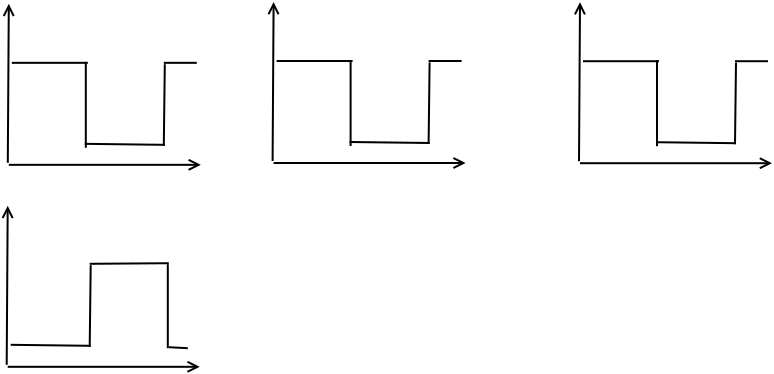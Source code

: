 <?xml version="1.0" encoding="UTF-8"?>
<dia:diagram xmlns:dia="http://www.lysator.liu.se/~alla/dia/">
  <dia:layer name="Background" visible="true" active="true">
    <dia:object type="Standard - Line" version="0" id="O0">
      <dia:attribute name="obj_pos">
        <dia:point val="2.15,2.05"/>
      </dia:attribute>
      <dia:attribute name="obj_bb">
        <dia:rectangle val="1.815,2.0;2.477,10.05"/>
      </dia:attribute>
      <dia:attribute name="conn_endpoints">
        <dia:point val="2.15,2.05"/>
        <dia:point val="2.1,10"/>
      </dia:attribute>
      <dia:attribute name="numcp">
        <dia:int val="1"/>
      </dia:attribute>
      <dia:attribute name="start_arrow">
        <dia:enum val="1"/>
      </dia:attribute>
      <dia:attribute name="start_arrow_length">
        <dia:real val="0.5"/>
      </dia:attribute>
      <dia:attribute name="start_arrow_width">
        <dia:real val="0.5"/>
      </dia:attribute>
    </dia:object>
    <dia:object type="Standard - Line" version="0" id="O1">
      <dia:attribute name="obj_pos">
        <dia:point val="2.15,10.1"/>
      </dia:attribute>
      <dia:attribute name="obj_bb">
        <dia:rectangle val="2.1,9.769;11.862,10.431"/>
      </dia:attribute>
      <dia:attribute name="conn_endpoints">
        <dia:point val="2.15,10.1"/>
        <dia:point val="11.75,10.1"/>
      </dia:attribute>
      <dia:attribute name="numcp">
        <dia:int val="1"/>
      </dia:attribute>
      <dia:attribute name="end_arrow">
        <dia:enum val="1"/>
      </dia:attribute>
      <dia:attribute name="end_arrow_length">
        <dia:real val="0.5"/>
      </dia:attribute>
      <dia:attribute name="end_arrow_width">
        <dia:real val="0.5"/>
      </dia:attribute>
    </dia:object>
    <dia:object type="Standard - Line" version="0" id="O2">
      <dia:attribute name="obj_pos">
        <dia:point val="2.3,5"/>
      </dia:attribute>
      <dia:attribute name="obj_bb">
        <dia:rectangle val="2.25,4.95;6.15,5.05"/>
      </dia:attribute>
      <dia:attribute name="conn_endpoints">
        <dia:point val="2.3,5"/>
        <dia:point val="6.1,5"/>
      </dia:attribute>
      <dia:attribute name="numcp">
        <dia:int val="1"/>
      </dia:attribute>
    </dia:object>
    <dia:object type="Standard - Line" version="0" id="O3">
      <dia:attribute name="obj_pos">
        <dia:point val="6,4.95"/>
      </dia:attribute>
      <dia:attribute name="obj_bb">
        <dia:rectangle val="5.95,4.9;6.05,9.3"/>
      </dia:attribute>
      <dia:attribute name="conn_endpoints">
        <dia:point val="6,4.95"/>
        <dia:point val="6,9.25"/>
      </dia:attribute>
      <dia:attribute name="numcp">
        <dia:int val="1"/>
      </dia:attribute>
    </dia:object>
    <dia:object type="Standard - Line" version="0" id="O4">
      <dia:attribute name="obj_pos">
        <dia:point val="5.95,9.05"/>
      </dia:attribute>
      <dia:attribute name="obj_bb">
        <dia:rectangle val="5.899,8.999;10.001,9.151"/>
      </dia:attribute>
      <dia:attribute name="conn_endpoints">
        <dia:point val="5.95,9.05"/>
        <dia:point val="9.95,9.1"/>
      </dia:attribute>
      <dia:attribute name="numcp">
        <dia:int val="1"/>
      </dia:attribute>
    </dia:object>
    <dia:object type="Standard - Line" version="0" id="O5">
      <dia:attribute name="obj_pos">
        <dia:point val="9.9,9.15"/>
      </dia:attribute>
      <dia:attribute name="obj_bb">
        <dia:rectangle val="9.849,5.018;10.001,9.201"/>
      </dia:attribute>
      <dia:attribute name="conn_endpoints">
        <dia:point val="9.9,9.15"/>
        <dia:point val="9.95,5.069"/>
      </dia:attribute>
      <dia:attribute name="numcp">
        <dia:int val="1"/>
      </dia:attribute>
    </dia:object>
    <dia:object type="Standard - Line" version="0" id="O6">
      <dia:attribute name="obj_pos">
        <dia:point val="9.9,5"/>
      </dia:attribute>
      <dia:attribute name="obj_bb">
        <dia:rectangle val="9.85,4.95;11.6,5.05"/>
      </dia:attribute>
      <dia:attribute name="conn_endpoints">
        <dia:point val="9.9,5"/>
        <dia:point val="11.55,5"/>
      </dia:attribute>
      <dia:attribute name="numcp">
        <dia:int val="1"/>
      </dia:attribute>
    </dia:object>
    <dia:object type="Standard - Line" version="0" id="O7">
      <dia:attribute name="obj_pos">
        <dia:point val="15.39,1.959"/>
      </dia:attribute>
      <dia:attribute name="obj_bb">
        <dia:rectangle val="15.055,1.909;15.717,9.959"/>
      </dia:attribute>
      <dia:attribute name="conn_endpoints">
        <dia:point val="15.39,1.959"/>
        <dia:point val="15.34,9.909"/>
      </dia:attribute>
      <dia:attribute name="numcp">
        <dia:int val="1"/>
      </dia:attribute>
      <dia:attribute name="start_arrow">
        <dia:enum val="1"/>
      </dia:attribute>
      <dia:attribute name="start_arrow_length">
        <dia:real val="0.5"/>
      </dia:attribute>
      <dia:attribute name="start_arrow_width">
        <dia:real val="0.5"/>
      </dia:attribute>
    </dia:object>
    <dia:object type="Standard - Line" version="0" id="O8">
      <dia:attribute name="obj_pos">
        <dia:point val="15.39,10.009"/>
      </dia:attribute>
      <dia:attribute name="obj_bb">
        <dia:rectangle val="15.34,9.678;25.102,10.34"/>
      </dia:attribute>
      <dia:attribute name="conn_endpoints">
        <dia:point val="15.39,10.009"/>
        <dia:point val="24.99,10.009"/>
      </dia:attribute>
      <dia:attribute name="numcp">
        <dia:int val="1"/>
      </dia:attribute>
      <dia:attribute name="end_arrow">
        <dia:enum val="1"/>
      </dia:attribute>
      <dia:attribute name="end_arrow_length">
        <dia:real val="0.5"/>
      </dia:attribute>
      <dia:attribute name="end_arrow_width">
        <dia:real val="0.5"/>
      </dia:attribute>
    </dia:object>
    <dia:object type="Standard - Line" version="0" id="O9">
      <dia:attribute name="obj_pos">
        <dia:point val="15.54,4.909"/>
      </dia:attribute>
      <dia:attribute name="obj_bb">
        <dia:rectangle val="15.49,4.859;19.39,4.959"/>
      </dia:attribute>
      <dia:attribute name="conn_endpoints">
        <dia:point val="15.54,4.909"/>
        <dia:point val="19.34,4.909"/>
      </dia:attribute>
      <dia:attribute name="numcp">
        <dia:int val="1"/>
      </dia:attribute>
    </dia:object>
    <dia:object type="Standard - Line" version="0" id="O10">
      <dia:attribute name="obj_pos">
        <dia:point val="19.24,4.859"/>
      </dia:attribute>
      <dia:attribute name="obj_bb">
        <dia:rectangle val="19.19,4.809;19.29,9.209"/>
      </dia:attribute>
      <dia:attribute name="conn_endpoints">
        <dia:point val="19.24,4.859"/>
        <dia:point val="19.24,9.159"/>
      </dia:attribute>
      <dia:attribute name="numcp">
        <dia:int val="1"/>
      </dia:attribute>
    </dia:object>
    <dia:object type="Standard - Line" version="0" id="O11">
      <dia:attribute name="obj_pos">
        <dia:point val="19.19,8.959"/>
      </dia:attribute>
      <dia:attribute name="obj_bb">
        <dia:rectangle val="19.139,8.908;23.241,9.06"/>
      </dia:attribute>
      <dia:attribute name="conn_endpoints">
        <dia:point val="19.19,8.959"/>
        <dia:point val="23.19,9.009"/>
      </dia:attribute>
      <dia:attribute name="numcp">
        <dia:int val="1"/>
      </dia:attribute>
    </dia:object>
    <dia:object type="Standard - Line" version="0" id="O12">
      <dia:attribute name="obj_pos">
        <dia:point val="23.14,9.059"/>
      </dia:attribute>
      <dia:attribute name="obj_bb">
        <dia:rectangle val="23.089,4.927;23.241,9.11"/>
      </dia:attribute>
      <dia:attribute name="conn_endpoints">
        <dia:point val="23.14,9.059"/>
        <dia:point val="23.19,4.978"/>
      </dia:attribute>
      <dia:attribute name="numcp">
        <dia:int val="1"/>
      </dia:attribute>
    </dia:object>
    <dia:object type="Standard - Line" version="0" id="O13">
      <dia:attribute name="obj_pos">
        <dia:point val="23.14,4.909"/>
      </dia:attribute>
      <dia:attribute name="obj_bb">
        <dia:rectangle val="23.09,4.859;24.84,4.959"/>
      </dia:attribute>
      <dia:attribute name="conn_endpoints">
        <dia:point val="23.14,4.909"/>
        <dia:point val="24.79,4.909"/>
      </dia:attribute>
      <dia:attribute name="numcp">
        <dia:int val="1"/>
      </dia:attribute>
    </dia:object>
    <dia:object type="Standard - Line" version="0" id="O14">
      <dia:attribute name="obj_pos">
        <dia:point val="30.71,1.969"/>
      </dia:attribute>
      <dia:attribute name="obj_bb">
        <dia:rectangle val="30.375,1.919;31.037,9.969"/>
      </dia:attribute>
      <dia:attribute name="conn_endpoints">
        <dia:point val="30.71,1.969"/>
        <dia:point val="30.66,9.919"/>
      </dia:attribute>
      <dia:attribute name="numcp">
        <dia:int val="1"/>
      </dia:attribute>
      <dia:attribute name="start_arrow">
        <dia:enum val="1"/>
      </dia:attribute>
      <dia:attribute name="start_arrow_length">
        <dia:real val="0.5"/>
      </dia:attribute>
      <dia:attribute name="start_arrow_width">
        <dia:real val="0.5"/>
      </dia:attribute>
    </dia:object>
    <dia:object type="Standard - Line" version="0" id="O15">
      <dia:attribute name="obj_pos">
        <dia:point val="30.71,10.019"/>
      </dia:attribute>
      <dia:attribute name="obj_bb">
        <dia:rectangle val="30.66,9.688;40.422,10.35"/>
      </dia:attribute>
      <dia:attribute name="conn_endpoints">
        <dia:point val="30.71,10.019"/>
        <dia:point val="40.31,10.019"/>
      </dia:attribute>
      <dia:attribute name="numcp">
        <dia:int val="1"/>
      </dia:attribute>
      <dia:attribute name="end_arrow">
        <dia:enum val="1"/>
      </dia:attribute>
      <dia:attribute name="end_arrow_length">
        <dia:real val="0.5"/>
      </dia:attribute>
      <dia:attribute name="end_arrow_width">
        <dia:real val="0.5"/>
      </dia:attribute>
    </dia:object>
    <dia:object type="Standard - Line" version="0" id="O16">
      <dia:attribute name="obj_pos">
        <dia:point val="30.86,4.919"/>
      </dia:attribute>
      <dia:attribute name="obj_bb">
        <dia:rectangle val="30.81,4.869;34.71,4.969"/>
      </dia:attribute>
      <dia:attribute name="conn_endpoints">
        <dia:point val="30.86,4.919"/>
        <dia:point val="34.66,4.919"/>
      </dia:attribute>
      <dia:attribute name="numcp">
        <dia:int val="1"/>
      </dia:attribute>
    </dia:object>
    <dia:object type="Standard - Line" version="0" id="O17">
      <dia:attribute name="obj_pos">
        <dia:point val="34.56,4.869"/>
      </dia:attribute>
      <dia:attribute name="obj_bb">
        <dia:rectangle val="34.51,4.819;34.61,9.219"/>
      </dia:attribute>
      <dia:attribute name="conn_endpoints">
        <dia:point val="34.56,4.869"/>
        <dia:point val="34.56,9.169"/>
      </dia:attribute>
      <dia:attribute name="numcp">
        <dia:int val="1"/>
      </dia:attribute>
    </dia:object>
    <dia:object type="Standard - Line" version="0" id="O18">
      <dia:attribute name="obj_pos">
        <dia:point val="34.51,8.969"/>
      </dia:attribute>
      <dia:attribute name="obj_bb">
        <dia:rectangle val="34.459,8.918;38.561,9.07"/>
      </dia:attribute>
      <dia:attribute name="conn_endpoints">
        <dia:point val="34.51,8.969"/>
        <dia:point val="38.51,9.019"/>
      </dia:attribute>
      <dia:attribute name="numcp">
        <dia:int val="1"/>
      </dia:attribute>
    </dia:object>
    <dia:object type="Standard - Line" version="0" id="O19">
      <dia:attribute name="obj_pos">
        <dia:point val="38.46,9.069"/>
      </dia:attribute>
      <dia:attribute name="obj_bb">
        <dia:rectangle val="38.409,4.937;38.561,9.12"/>
      </dia:attribute>
      <dia:attribute name="conn_endpoints">
        <dia:point val="38.46,9.069"/>
        <dia:point val="38.51,4.988"/>
      </dia:attribute>
      <dia:attribute name="numcp">
        <dia:int val="1"/>
      </dia:attribute>
    </dia:object>
    <dia:object type="Standard - Line" version="0" id="O20">
      <dia:attribute name="obj_pos">
        <dia:point val="38.46,4.919"/>
      </dia:attribute>
      <dia:attribute name="obj_bb">
        <dia:rectangle val="38.41,4.869;40.16,4.969"/>
      </dia:attribute>
      <dia:attribute name="conn_endpoints">
        <dia:point val="38.46,4.919"/>
        <dia:point val="40.11,4.919"/>
      </dia:attribute>
      <dia:attribute name="numcp">
        <dia:int val="1"/>
      </dia:attribute>
    </dia:object>
    <dia:object type="Standard - Line" version="0" id="O21">
      <dia:attribute name="obj_pos">
        <dia:point val="2.095,12.149"/>
      </dia:attribute>
      <dia:attribute name="obj_bb">
        <dia:rectangle val="1.76,12.099;2.422,20.149"/>
      </dia:attribute>
      <dia:attribute name="conn_endpoints">
        <dia:point val="2.095,12.149"/>
        <dia:point val="2.045,20.099"/>
      </dia:attribute>
      <dia:attribute name="numcp">
        <dia:int val="1"/>
      </dia:attribute>
      <dia:attribute name="start_arrow">
        <dia:enum val="1"/>
      </dia:attribute>
      <dia:attribute name="start_arrow_length">
        <dia:real val="0.5"/>
      </dia:attribute>
      <dia:attribute name="start_arrow_width">
        <dia:real val="0.5"/>
      </dia:attribute>
    </dia:object>
    <dia:object type="Standard - Line" version="0" id="O22">
      <dia:attribute name="obj_pos">
        <dia:point val="2.095,20.199"/>
      </dia:attribute>
      <dia:attribute name="obj_bb">
        <dia:rectangle val="2.045,19.868;11.807,20.53"/>
      </dia:attribute>
      <dia:attribute name="conn_endpoints">
        <dia:point val="2.095,20.199"/>
        <dia:point val="11.695,20.199"/>
      </dia:attribute>
      <dia:attribute name="numcp">
        <dia:int val="1"/>
      </dia:attribute>
      <dia:attribute name="end_arrow">
        <dia:enum val="1"/>
      </dia:attribute>
      <dia:attribute name="end_arrow_length">
        <dia:real val="0.5"/>
      </dia:attribute>
      <dia:attribute name="end_arrow_width">
        <dia:real val="0.5"/>
      </dia:attribute>
    </dia:object>
    <dia:object type="Standard - Line" version="0" id="O23">
      <dia:attribute name="obj_pos">
        <dia:point val="2.245,19.099"/>
      </dia:attribute>
      <dia:attribute name="obj_bb">
        <dia:rectangle val="2.194,19.048;6.296,19.2"/>
      </dia:attribute>
      <dia:attribute name="conn_endpoints">
        <dia:point val="2.245,19.099"/>
        <dia:point val="6.245,19.149"/>
      </dia:attribute>
      <dia:attribute name="numcp">
        <dia:int val="1"/>
      </dia:attribute>
    </dia:object>
    <dia:object type="Standard - Line" version="0" id="O24">
      <dia:attribute name="obj_pos">
        <dia:point val="6.195,19.199"/>
      </dia:attribute>
      <dia:attribute name="obj_bb">
        <dia:rectangle val="6.144,15.067;6.296,19.25"/>
      </dia:attribute>
      <dia:attribute name="conn_endpoints">
        <dia:point val="6.195,19.199"/>
        <dia:point val="6.245,15.117"/>
      </dia:attribute>
      <dia:attribute name="numcp">
        <dia:int val="1"/>
      </dia:attribute>
    </dia:object>
    <dia:object type="Standard - Line" version="0" id="O25">
      <dia:attribute name="obj_pos">
        <dia:point val="6.195,15.049"/>
      </dia:attribute>
      <dia:attribute name="obj_bb">
        <dia:rectangle val="6.145,14.968;10.2,15.099"/>
      </dia:attribute>
      <dia:attribute name="conn_endpoints">
        <dia:point val="6.195,15.049"/>
        <dia:point val="10.15,15.019"/>
      </dia:attribute>
      <dia:attribute name="numcp">
        <dia:int val="1"/>
      </dia:attribute>
    </dia:object>
    <dia:object type="Standard - Line" version="0" id="O26">
      <dia:attribute name="obj_pos">
        <dia:point val="10.1,15.069"/>
      </dia:attribute>
      <dia:attribute name="obj_bb">
        <dia:rectangle val="10.05,15.019;10.15,19.319"/>
      </dia:attribute>
      <dia:attribute name="conn_endpoints">
        <dia:point val="10.1,15.069"/>
        <dia:point val="10.1,19.269"/>
      </dia:attribute>
      <dia:attribute name="numcp">
        <dia:int val="1"/>
      </dia:attribute>
    </dia:object>
    <dia:object type="Standard - Line" version="0" id="O27">
      <dia:attribute name="obj_pos">
        <dia:point val="10.15,19.219"/>
      </dia:attribute>
      <dia:attribute name="obj_bb">
        <dia:rectangle val="10.097,19.166;11.153,19.321"/>
      </dia:attribute>
      <dia:attribute name="conn_endpoints">
        <dia:point val="10.15,19.219"/>
        <dia:point val="11.1,19.269"/>
      </dia:attribute>
      <dia:attribute name="numcp">
        <dia:int val="1"/>
      </dia:attribute>
    </dia:object>
  </dia:layer>
</dia:diagram>
